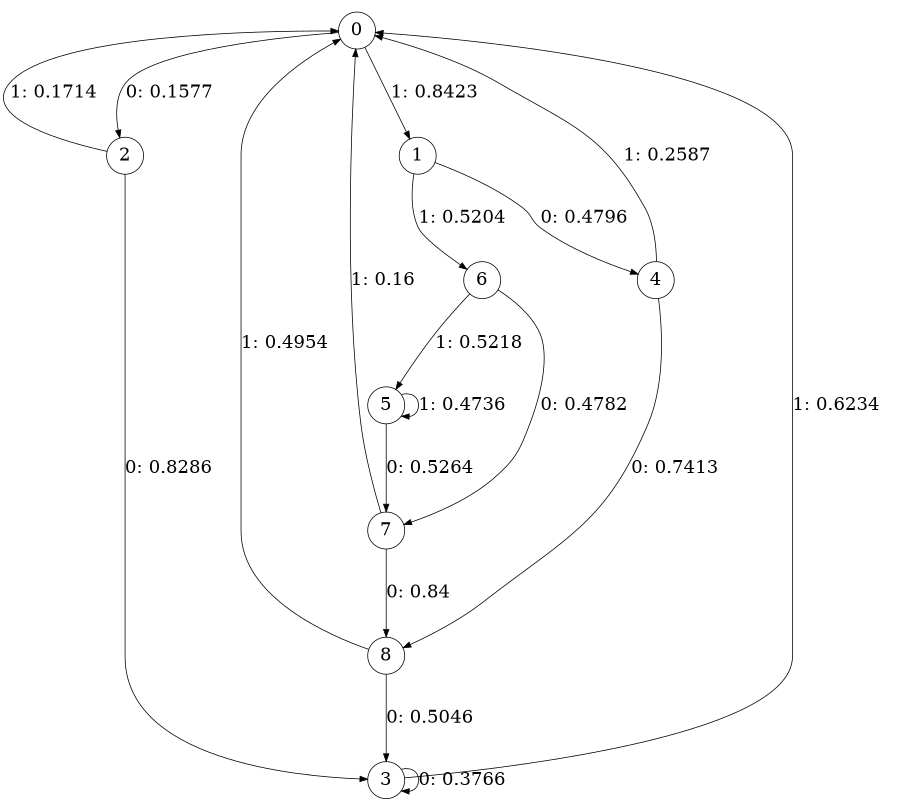 digraph "ch13faceL4" {
size = "6,8.5";
ratio = "fill";
node [shape = circle];
node [fontsize = 24];
edge [fontsize = 24];
0 -> 2 [label = "0: 0.1577   "];
0 -> 1 [label = "1: 0.8423   "];
1 -> 4 [label = "0: 0.4796   "];
1 -> 6 [label = "1: 0.5204   "];
2 -> 3 [label = "0: 0.8286   "];
2 -> 0 [label = "1: 0.1714   "];
3 -> 3 [label = "0: 0.3766   "];
3 -> 0 [label = "1: 0.6234   "];
4 -> 8 [label = "0: 0.7413   "];
4 -> 0 [label = "1: 0.2587   "];
5 -> 7 [label = "0: 0.5264   "];
5 -> 5 [label = "1: 0.4736   "];
6 -> 7 [label = "0: 0.4782   "];
6 -> 5 [label = "1: 0.5218   "];
7 -> 8 [label = "0: 0.84     "];
7 -> 0 [label = "1: 0.16     "];
8 -> 3 [label = "0: 0.5046   "];
8 -> 0 [label = "1: 0.4954   "];
}